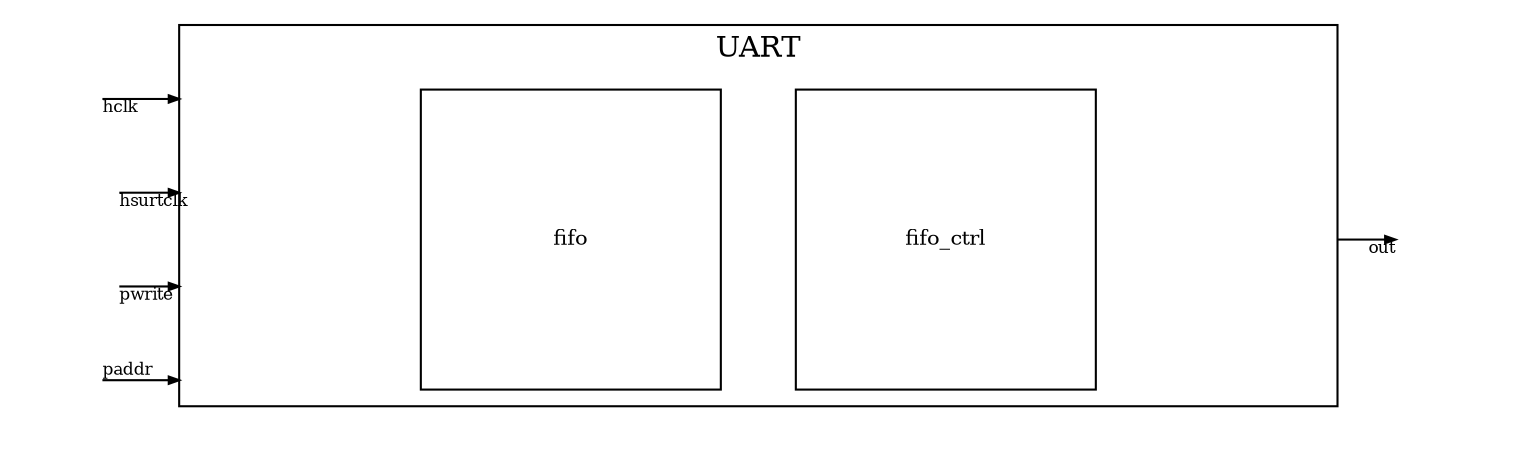 strict digraph {
	graph [bb="0,0,720,210",
		comment="uart.csv",
		compound=true,
		rank=same,
		rankdir=LR,
		splines=ortho
	];
	node [label="\N"];
	subgraph cluster_1 {
		graph [bb="82,19,638,202",
			label=UART,
			rank=same
		];
		empty_1		 [fontsize=10,
			height=1,
			label=empty_1,
			pos="126,99",
			shape=box,
			style=invis,
			width=1];
		fifo		 [fontsize=10,
			height=2,
			label=fifo,
			pos="270,99",
			shape=box,
			width=2];
		empty_1 -> fifo		 [pos="e,197.72,99 162.34,99 162.34,99 187.72,99 187.72,99",
			style=invis];
		fifo_ctrl		 [fontsize=10,
			height=2,
			label=fifo_ctrl,
			pos="450,99",
			shape=box,
			width=2];
		fifo -> fifo_ctrl		 [pos="e,377.81,99 342.18,99 342.18,99 367.81,99 367.81,99",
			style=invis];
		empty_2		 [fontsize=10,
			height=1,
			label=empty_2,
			pos="594,99",
			shape=box,
			style=invis,
			width=1];
		fifo_ctrl -> empty_2		 [pos="e,557.91,99 522.42,99 522.42,99 547.91,99 547.91,99",
			style=invis];
	}
	4	 [height=0.5,
		pos="693,99",
		style=invis,
		width=0.75];
	empty_2 -> 4	 [arrowhead=normal,
		arrowsize=0.5,
		constraint=true,
		fontsize=8,
		head_lp="659.85,94.5",
		headlabel=out,
		ltail=cluster_1,
		penwidth=1,
		pos="e,665.85,99 637.8,99 646.94,99 660.85,99 660.85,99",
		weight=2.0];
	0	 [height=0.5,
		pos="27,180",
		style=invis,
		width=0.75];
	0 -> empty_1	 [arrowhead=normal,
		arrowsize=0.5,
		constraint=true,
		fontsize=8,
		lhead=cluster_1,
		penwidth=1,
		pos="e,82.46,166.5 45.158,166.5 54.259,166.5 65.76,166.5 77.211,166.5",
		tail_lp="53.158,162",
		taillabel=hclk,
		weight=2.0];
	1	 [height=0.5,
		pos="27,126",
		style=invis,
		width=0.75];
	1 -> empty_1	 [arrowhead=normal,
		arrowsize=0.5,
		constraint=true,
		fontsize=8,
		lhead=cluster_1,
		penwidth=1,
		pos="e,82.432,121.5 53.27,121.5 53.27,121.5 67.874,121.5 77.24,121.5",
		tail_lp="67.27,117",
		taillabel=hsurtclk,
		weight=2.0];
	2	 [height=0.5,
		pos="27,72",
		style=invis,
		width=0.75];
	2 -> empty_1	 [arrowhead=normal,
		arrowsize=0.5,
		constraint=true,
		fontsize=8,
		lhead=cluster_1,
		penwidth=1,
		pos="e,82.432,76.5 53.27,76.5 53.27,76.5 67.874,76.5 77.24,76.5",
		tail_lp="64.27,72",
		taillabel=pwrite,
		weight=2.0];
	3	 [height=0.5,
		pos="27,18",
		style=invis,
		width=0.75];
	3 -> empty_1	 [arrowhead=normal,
		arrowsize=0.5,
		constraint=true,
		fontsize=8,
		lhead=cluster_1,
		penwidth=1,
		pos="e,82.46,31.5 45.158,31.5 54.259,31.5 65.76,31.5 77.211,31.5",
		tail_lp="55.658,36",
		taillabel=paddr,
		weight=2.0];
}
